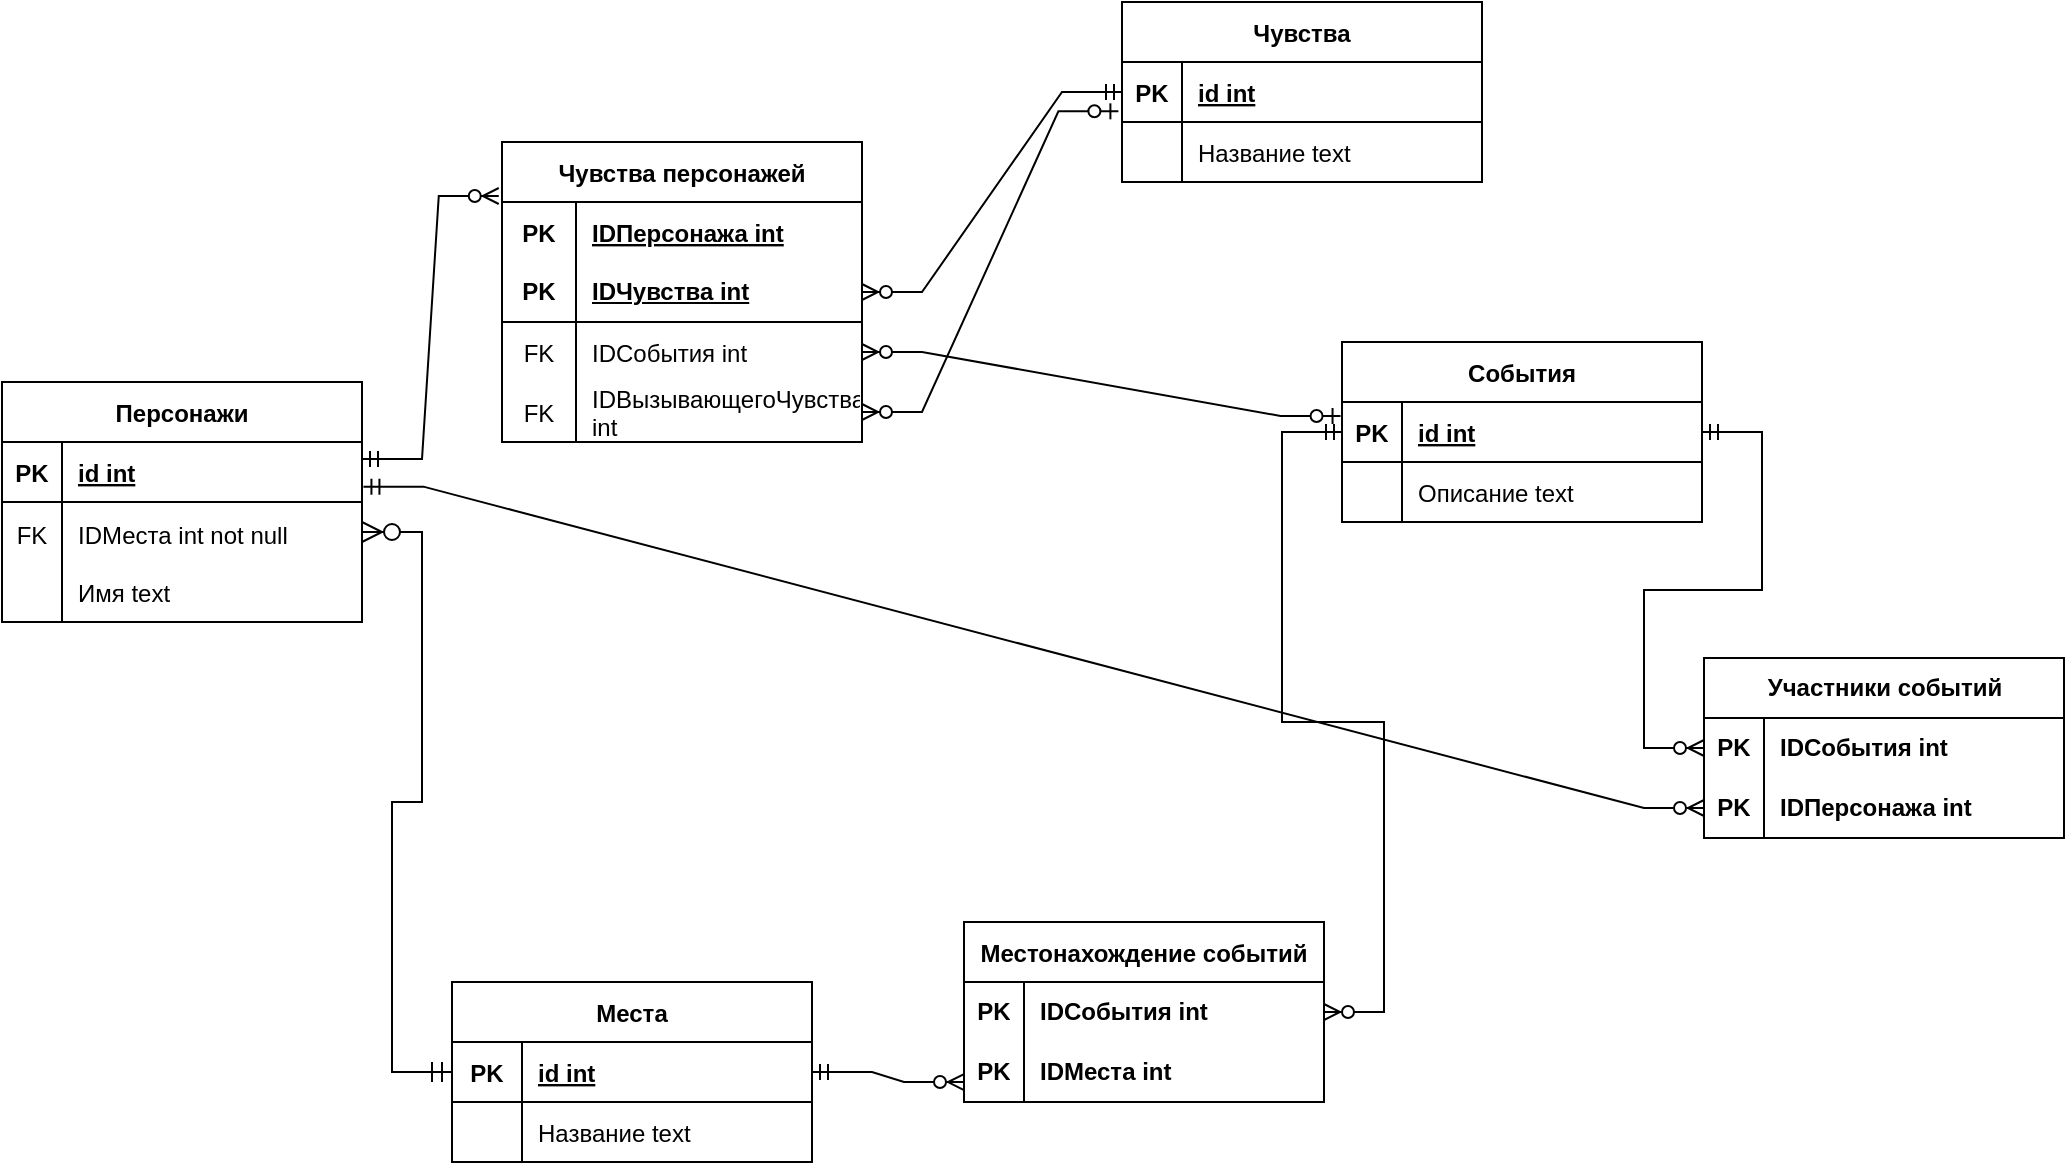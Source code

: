 <mxfile version="21.3.2" type="device">
  <diagram id="R2lEEEUBdFMjLlhIrx00" name="Page-1">
    <mxGraphModel dx="1058" dy="786" grid="1" gridSize="10" guides="1" tooltips="1" connect="1" arrows="1" fold="1" page="1" pageScale="1" pageWidth="850" pageHeight="1100" math="0" shadow="0" extFonts="Permanent Marker^https://fonts.googleapis.com/css?family=Permanent+Marker">
      <root>
        <mxCell id="0" />
        <mxCell id="1" parent="0" />
        <mxCell id="9riuW5s3sE9LM6lIKMUX-32" value="Чувства" style="shape=table;startSize=30;container=1;collapsible=1;childLayout=tableLayout;fixedRows=1;rowLines=0;fontStyle=1;align=center;resizeLast=1;rounded=0;" parent="1" vertex="1">
          <mxGeometry x="580" y="40" width="180" height="90" as="geometry" />
        </mxCell>
        <mxCell id="9riuW5s3sE9LM6lIKMUX-33" value="" style="shape=tableRow;horizontal=0;startSize=0;swimlaneHead=0;swimlaneBody=0;fillColor=none;collapsible=0;dropTarget=0;points=[[0,0.5],[1,0.5]];portConstraint=eastwest;top=0;left=0;right=0;bottom=1;rounded=0;" parent="9riuW5s3sE9LM6lIKMUX-32" vertex="1">
          <mxGeometry y="30" width="180" height="30" as="geometry" />
        </mxCell>
        <mxCell id="9riuW5s3sE9LM6lIKMUX-34" value="PK" style="shape=partialRectangle;connectable=0;fillColor=none;top=0;left=0;bottom=0;right=0;fontStyle=1;overflow=hidden;rounded=0;" parent="9riuW5s3sE9LM6lIKMUX-33" vertex="1">
          <mxGeometry width="30" height="30" as="geometry">
            <mxRectangle width="30" height="30" as="alternateBounds" />
          </mxGeometry>
        </mxCell>
        <mxCell id="9riuW5s3sE9LM6lIKMUX-35" value="id int" style="shape=partialRectangle;connectable=0;fillColor=none;top=0;left=0;bottom=0;right=0;align=left;spacingLeft=6;fontStyle=5;overflow=hidden;rounded=0;" parent="9riuW5s3sE9LM6lIKMUX-33" vertex="1">
          <mxGeometry x="30" width="150" height="30" as="geometry">
            <mxRectangle width="150" height="30" as="alternateBounds" />
          </mxGeometry>
        </mxCell>
        <mxCell id="9riuW5s3sE9LM6lIKMUX-36" value="" style="shape=tableRow;horizontal=0;startSize=0;swimlaneHead=0;swimlaneBody=0;fillColor=none;collapsible=0;dropTarget=0;points=[[0,0.5],[1,0.5]];portConstraint=eastwest;top=0;left=0;right=0;bottom=0;rounded=0;" parent="9riuW5s3sE9LM6lIKMUX-32" vertex="1">
          <mxGeometry y="60" width="180" height="30" as="geometry" />
        </mxCell>
        <mxCell id="9riuW5s3sE9LM6lIKMUX-37" value="" style="shape=partialRectangle;connectable=0;fillColor=none;top=0;left=0;bottom=0;right=0;editable=1;overflow=hidden;rounded=0;" parent="9riuW5s3sE9LM6lIKMUX-36" vertex="1">
          <mxGeometry width="30" height="30" as="geometry">
            <mxRectangle width="30" height="30" as="alternateBounds" />
          </mxGeometry>
        </mxCell>
        <mxCell id="9riuW5s3sE9LM6lIKMUX-38" value="Название text" style="shape=partialRectangle;connectable=0;fillColor=none;top=0;left=0;bottom=0;right=0;align=left;spacingLeft=6;overflow=hidden;rounded=0;" parent="9riuW5s3sE9LM6lIKMUX-36" vertex="1">
          <mxGeometry x="30" width="150" height="30" as="geometry">
            <mxRectangle width="150" height="30" as="alternateBounds" />
          </mxGeometry>
        </mxCell>
        <mxCell id="9riuW5s3sE9LM6lIKMUX-39" value="Места" style="shape=table;startSize=30;container=1;collapsible=1;childLayout=tableLayout;fixedRows=1;rowLines=0;fontStyle=1;align=center;resizeLast=1;rounded=0;" parent="1" vertex="1">
          <mxGeometry x="245" y="530" width="180" height="90" as="geometry" />
        </mxCell>
        <mxCell id="9riuW5s3sE9LM6lIKMUX-40" value="" style="shape=tableRow;horizontal=0;startSize=0;swimlaneHead=0;swimlaneBody=0;fillColor=none;collapsible=0;dropTarget=0;points=[[0,0.5],[1,0.5]];portConstraint=eastwest;top=0;left=0;right=0;bottom=1;rounded=0;" parent="9riuW5s3sE9LM6lIKMUX-39" vertex="1">
          <mxGeometry y="30" width="180" height="30" as="geometry" />
        </mxCell>
        <mxCell id="9riuW5s3sE9LM6lIKMUX-41" value="PK" style="shape=partialRectangle;connectable=0;fillColor=none;top=0;left=0;bottom=0;right=0;fontStyle=1;overflow=hidden;rounded=0;" parent="9riuW5s3sE9LM6lIKMUX-40" vertex="1">
          <mxGeometry width="35" height="30" as="geometry">
            <mxRectangle width="35" height="30" as="alternateBounds" />
          </mxGeometry>
        </mxCell>
        <mxCell id="9riuW5s3sE9LM6lIKMUX-42" value="id int" style="shape=partialRectangle;connectable=0;fillColor=none;top=0;left=0;bottom=0;right=0;align=left;spacingLeft=6;fontStyle=5;overflow=hidden;rounded=0;" parent="9riuW5s3sE9LM6lIKMUX-40" vertex="1">
          <mxGeometry x="35" width="145" height="30" as="geometry">
            <mxRectangle width="145" height="30" as="alternateBounds" />
          </mxGeometry>
        </mxCell>
        <mxCell id="9riuW5s3sE9LM6lIKMUX-43" value="" style="shape=tableRow;horizontal=0;startSize=0;swimlaneHead=0;swimlaneBody=0;fillColor=none;collapsible=0;dropTarget=0;points=[[0,0.5],[1,0.5]];portConstraint=eastwest;top=0;left=0;right=0;bottom=0;rounded=0;" parent="9riuW5s3sE9LM6lIKMUX-39" vertex="1">
          <mxGeometry y="60" width="180" height="30" as="geometry" />
        </mxCell>
        <mxCell id="9riuW5s3sE9LM6lIKMUX-44" value="" style="shape=partialRectangle;connectable=0;fillColor=none;top=0;left=0;bottom=0;right=0;editable=1;overflow=hidden;rounded=0;" parent="9riuW5s3sE9LM6lIKMUX-43" vertex="1">
          <mxGeometry width="35" height="30" as="geometry">
            <mxRectangle width="35" height="30" as="alternateBounds" />
          </mxGeometry>
        </mxCell>
        <mxCell id="9riuW5s3sE9LM6lIKMUX-45" value="Название text" style="shape=partialRectangle;connectable=0;fillColor=none;top=0;left=0;bottom=0;right=0;align=left;spacingLeft=6;overflow=hidden;rounded=0;" parent="9riuW5s3sE9LM6lIKMUX-43" vertex="1">
          <mxGeometry x="35" width="145" height="30" as="geometry">
            <mxRectangle width="145" height="30" as="alternateBounds" />
          </mxGeometry>
        </mxCell>
        <mxCell id="9riuW5s3sE9LM6lIKMUX-46" value="Персонажи" style="shape=table;startSize=30;container=1;collapsible=1;childLayout=tableLayout;fixedRows=1;rowLines=0;fontStyle=1;align=center;resizeLast=1;rounded=0;" parent="1" vertex="1">
          <mxGeometry x="20" y="230" width="180" height="120" as="geometry" />
        </mxCell>
        <mxCell id="9riuW5s3sE9LM6lIKMUX-47" value="" style="shape=tableRow;horizontal=0;startSize=0;swimlaneHead=0;swimlaneBody=0;fillColor=none;collapsible=0;dropTarget=0;points=[[0,0.5],[1,0.5]];portConstraint=eastwest;top=0;left=0;right=0;bottom=1;rounded=0;" parent="9riuW5s3sE9LM6lIKMUX-46" vertex="1">
          <mxGeometry y="30" width="180" height="30" as="geometry" />
        </mxCell>
        <mxCell id="9riuW5s3sE9LM6lIKMUX-48" value="PK" style="shape=partialRectangle;connectable=0;fillColor=none;top=0;left=0;bottom=0;right=0;fontStyle=1;overflow=hidden;rounded=0;" parent="9riuW5s3sE9LM6lIKMUX-47" vertex="1">
          <mxGeometry width="30" height="30" as="geometry">
            <mxRectangle width="30" height="30" as="alternateBounds" />
          </mxGeometry>
        </mxCell>
        <mxCell id="9riuW5s3sE9LM6lIKMUX-49" value="id int" style="shape=partialRectangle;connectable=0;fillColor=none;top=0;left=0;bottom=0;right=0;align=left;spacingLeft=6;fontStyle=5;overflow=hidden;rounded=0;" parent="9riuW5s3sE9LM6lIKMUX-47" vertex="1">
          <mxGeometry x="30" width="150" height="30" as="geometry">
            <mxRectangle width="150" height="30" as="alternateBounds" />
          </mxGeometry>
        </mxCell>
        <mxCell id="twK7g0DcGGdwUsfwsD0f-16" value="" style="shape=tableRow;horizontal=0;startSize=0;swimlaneHead=0;swimlaneBody=0;fillColor=none;collapsible=0;dropTarget=0;points=[[0,0.5],[1,0.5]];portConstraint=eastwest;top=0;left=0;right=0;bottom=0;fontSize=16;rounded=0;" parent="9riuW5s3sE9LM6lIKMUX-46" vertex="1">
          <mxGeometry y="60" width="180" height="30" as="geometry" />
        </mxCell>
        <mxCell id="twK7g0DcGGdwUsfwsD0f-17" value="&lt;font style=&quot;font-size: 12px;&quot;&gt;FK&lt;/font&gt;" style="shape=partialRectangle;connectable=0;fillColor=none;top=0;left=0;bottom=0;right=0;fontStyle=0;overflow=hidden;whiteSpace=wrap;html=1;fontSize=16;rounded=0;" parent="twK7g0DcGGdwUsfwsD0f-16" vertex="1">
          <mxGeometry width="30" height="30" as="geometry">
            <mxRectangle width="30" height="30" as="alternateBounds" />
          </mxGeometry>
        </mxCell>
        <mxCell id="twK7g0DcGGdwUsfwsD0f-18" value="&lt;font style=&quot;font-size: 12px;&quot;&gt;IDМеста int not null&lt;/font&gt;" style="shape=partialRectangle;connectable=0;fillColor=none;top=0;left=0;bottom=0;right=0;align=left;spacingLeft=6;fontStyle=0;overflow=hidden;whiteSpace=wrap;html=1;fontSize=16;rounded=0;" parent="twK7g0DcGGdwUsfwsD0f-16" vertex="1">
          <mxGeometry x="30" width="150" height="30" as="geometry">
            <mxRectangle width="150" height="30" as="alternateBounds" />
          </mxGeometry>
        </mxCell>
        <mxCell id="9riuW5s3sE9LM6lIKMUX-50" value="" style="shape=tableRow;horizontal=0;startSize=0;swimlaneHead=0;swimlaneBody=0;fillColor=none;collapsible=0;dropTarget=0;points=[[0,0.5],[1,0.5]];portConstraint=eastwest;top=0;left=0;right=0;bottom=0;rounded=0;" parent="9riuW5s3sE9LM6lIKMUX-46" vertex="1">
          <mxGeometry y="90" width="180" height="30" as="geometry" />
        </mxCell>
        <mxCell id="9riuW5s3sE9LM6lIKMUX-51" value="" style="shape=partialRectangle;connectable=0;fillColor=none;top=0;left=0;bottom=0;right=0;editable=1;overflow=hidden;rounded=0;" parent="9riuW5s3sE9LM6lIKMUX-50" vertex="1">
          <mxGeometry width="30" height="30" as="geometry">
            <mxRectangle width="30" height="30" as="alternateBounds" />
          </mxGeometry>
        </mxCell>
        <mxCell id="9riuW5s3sE9LM6lIKMUX-52" value="Имя text" style="shape=partialRectangle;connectable=0;fillColor=none;top=0;left=0;bottom=0;right=0;align=left;spacingLeft=6;overflow=hidden;rounded=0;" parent="9riuW5s3sE9LM6lIKMUX-50" vertex="1">
          <mxGeometry x="30" width="150" height="30" as="geometry">
            <mxRectangle width="150" height="30" as="alternateBounds" />
          </mxGeometry>
        </mxCell>
        <mxCell id="6CpcxT5ZGMCKmVeEH0Hq-4" value="События" style="shape=table;startSize=30;container=1;collapsible=1;childLayout=tableLayout;fixedRows=1;rowLines=0;fontStyle=1;align=center;resizeLast=1;rounded=0;" parent="1" vertex="1">
          <mxGeometry x="690" y="210" width="180" height="90" as="geometry">
            <mxRectangle x="690" y="210" width="90" height="30" as="alternateBounds" />
          </mxGeometry>
        </mxCell>
        <mxCell id="6CpcxT5ZGMCKmVeEH0Hq-5" value="" style="shape=tableRow;horizontal=0;startSize=0;swimlaneHead=0;swimlaneBody=0;fillColor=none;collapsible=0;dropTarget=0;points=[[0,0.5],[1,0.5]];portConstraint=eastwest;top=0;left=0;right=0;bottom=1;rounded=0;" parent="6CpcxT5ZGMCKmVeEH0Hq-4" vertex="1">
          <mxGeometry y="30" width="180" height="30" as="geometry" />
        </mxCell>
        <mxCell id="6CpcxT5ZGMCKmVeEH0Hq-6" value="PK" style="shape=partialRectangle;connectable=0;fillColor=none;top=0;left=0;bottom=0;right=0;fontStyle=1;overflow=hidden;rounded=0;" parent="6CpcxT5ZGMCKmVeEH0Hq-5" vertex="1">
          <mxGeometry width="30" height="30" as="geometry">
            <mxRectangle width="30" height="30" as="alternateBounds" />
          </mxGeometry>
        </mxCell>
        <mxCell id="6CpcxT5ZGMCKmVeEH0Hq-7" value="id int" style="shape=partialRectangle;connectable=0;fillColor=none;top=0;left=0;bottom=0;right=0;align=left;spacingLeft=6;fontStyle=5;overflow=hidden;rounded=0;" parent="6CpcxT5ZGMCKmVeEH0Hq-5" vertex="1">
          <mxGeometry x="30" width="150" height="30" as="geometry">
            <mxRectangle width="150" height="30" as="alternateBounds" />
          </mxGeometry>
        </mxCell>
        <mxCell id="6CpcxT5ZGMCKmVeEH0Hq-8" value="" style="shape=tableRow;horizontal=0;startSize=0;swimlaneHead=0;swimlaneBody=0;fillColor=none;collapsible=0;dropTarget=0;points=[[0,0.5],[1,0.5]];portConstraint=eastwest;top=0;left=0;right=0;bottom=0;rounded=0;" parent="6CpcxT5ZGMCKmVeEH0Hq-4" vertex="1">
          <mxGeometry y="60" width="180" height="30" as="geometry" />
        </mxCell>
        <mxCell id="6CpcxT5ZGMCKmVeEH0Hq-9" value="" style="shape=partialRectangle;connectable=0;fillColor=none;top=0;left=0;bottom=0;right=0;editable=1;overflow=hidden;rounded=0;" parent="6CpcxT5ZGMCKmVeEH0Hq-8" vertex="1">
          <mxGeometry width="30" height="30" as="geometry">
            <mxRectangle width="30" height="30" as="alternateBounds" />
          </mxGeometry>
        </mxCell>
        <mxCell id="6CpcxT5ZGMCKmVeEH0Hq-10" value="Описание text" style="shape=partialRectangle;connectable=0;fillColor=none;top=0;left=0;bottom=0;right=0;align=left;spacingLeft=6;overflow=hidden;rounded=0;" parent="6CpcxT5ZGMCKmVeEH0Hq-8" vertex="1">
          <mxGeometry x="30" width="150" height="30" as="geometry">
            <mxRectangle width="150" height="30" as="alternateBounds" />
          </mxGeometry>
        </mxCell>
        <mxCell id="6CpcxT5ZGMCKmVeEH0Hq-21" value="Местонахождение событий" style="shape=table;startSize=30;container=1;collapsible=1;childLayout=tableLayout;fixedRows=1;rowLines=0;fontStyle=1;align=center;resizeLast=1;rounded=0;" parent="1" vertex="1">
          <mxGeometry x="501" y="500" width="180" height="90" as="geometry" />
        </mxCell>
        <mxCell id="zgnpCIzNPo0XVpiPloeI-18" value="" style="shape=tableRow;horizontal=0;startSize=0;swimlaneHead=0;swimlaneBody=0;fillColor=none;collapsible=0;dropTarget=0;points=[[0,0.5],[1,0.5]];portConstraint=eastwest;top=0;left=0;right=0;bottom=0;rounded=0;" parent="6CpcxT5ZGMCKmVeEH0Hq-21" vertex="1">
          <mxGeometry y="30" width="180" height="30" as="geometry" />
        </mxCell>
        <mxCell id="zgnpCIzNPo0XVpiPloeI-19" value="PK" style="shape=partialRectangle;connectable=0;fillColor=none;top=0;left=0;bottom=0;right=0;fontStyle=1;overflow=hidden;whiteSpace=wrap;html=1;rounded=0;" parent="zgnpCIzNPo0XVpiPloeI-18" vertex="1">
          <mxGeometry width="30" height="30" as="geometry">
            <mxRectangle width="30" height="30" as="alternateBounds" />
          </mxGeometry>
        </mxCell>
        <mxCell id="zgnpCIzNPo0XVpiPloeI-20" value="IDСобытия int" style="shape=partialRectangle;connectable=0;fillColor=none;top=0;left=0;bottom=0;right=0;align=left;spacingLeft=6;fontStyle=1;overflow=hidden;whiteSpace=wrap;html=1;rounded=0;" parent="zgnpCIzNPo0XVpiPloeI-18" vertex="1">
          <mxGeometry x="30" width="150" height="30" as="geometry">
            <mxRectangle width="150" height="30" as="alternateBounds" />
          </mxGeometry>
        </mxCell>
        <mxCell id="zgnpCIzNPo0XVpiPloeI-15" value="" style="shape=tableRow;horizontal=0;startSize=0;swimlaneHead=0;swimlaneBody=0;fillColor=none;collapsible=0;dropTarget=0;points=[[0,0.5],[1,0.5]];portConstraint=eastwest;top=0;left=0;right=0;bottom=0;rounded=0;" parent="6CpcxT5ZGMCKmVeEH0Hq-21" vertex="1">
          <mxGeometry y="60" width="180" height="30" as="geometry" />
        </mxCell>
        <mxCell id="zgnpCIzNPo0XVpiPloeI-16" value="PK" style="shape=partialRectangle;connectable=0;fillColor=none;top=0;left=0;bottom=0;right=0;fontStyle=1;overflow=hidden;whiteSpace=wrap;html=1;rounded=0;" parent="zgnpCIzNPo0XVpiPloeI-15" vertex="1">
          <mxGeometry width="30" height="30" as="geometry">
            <mxRectangle width="30" height="30" as="alternateBounds" />
          </mxGeometry>
        </mxCell>
        <mxCell id="zgnpCIzNPo0XVpiPloeI-17" value="IDМеста int" style="shape=partialRectangle;connectable=0;fillColor=none;top=0;left=0;bottom=0;right=0;align=left;spacingLeft=6;fontStyle=1;overflow=hidden;whiteSpace=wrap;html=1;rounded=0;" parent="zgnpCIzNPo0XVpiPloeI-15" vertex="1">
          <mxGeometry x="30" width="150" height="30" as="geometry">
            <mxRectangle width="150" height="30" as="alternateBounds" />
          </mxGeometry>
        </mxCell>
        <mxCell id="NNVE3aY_QvxbynEaEJ5c-1" value="" style="edgeStyle=entityRelationEdgeStyle;fontSize=12;html=1;endArrow=ERzeroToMany;startArrow=ERmandOne;rounded=0;entryX=-0.009;entryY=0.18;entryDx=0;entryDy=0;exitX=1;exitY=0.283;exitDx=0;exitDy=0;exitPerimeter=0;entryPerimeter=0;" parent="1" source="9riuW5s3sE9LM6lIKMUX-47" edge="1" target="qjkPXYkK9kPyk9O8j_sl-4">
          <mxGeometry width="100" height="100" relative="1" as="geometry">
            <mxPoint x="200" y="275" as="sourcePoint" />
            <mxPoint x="260" y="135" as="targetPoint" />
          </mxGeometry>
        </mxCell>
        <mxCell id="NNVE3aY_QvxbynEaEJ5c-2" value="" style="edgeStyle=entityRelationEdgeStyle;fontSize=12;html=1;endArrow=ERzeroToMany;startArrow=ERmandOne;rounded=0;exitX=0;exitY=0.5;exitDx=0;exitDy=0;entryX=1;entryY=0.5;entryDx=0;entryDy=0;" parent="1" source="9riuW5s3sE9LM6lIKMUX-33" target="oF8WVjWUHLZyJpBt1P3e-6" edge="1">
          <mxGeometry width="100" height="100" relative="1" as="geometry">
            <mxPoint x="410" y="340" as="sourcePoint" />
            <mxPoint x="443" y="195" as="targetPoint" />
          </mxGeometry>
        </mxCell>
        <mxCell id="NNVE3aY_QvxbynEaEJ5c-3" value="" style="edgeStyle=entityRelationEdgeStyle;fontSize=12;html=1;endArrow=ERzeroToMany;startArrow=ERmandOne;rounded=0;exitX=1;exitY=0.5;exitDx=0;exitDy=0;entryX=0;entryY=0.667;entryDx=0;entryDy=0;entryPerimeter=0;" parent="1" source="9riuW5s3sE9LM6lIKMUX-40" target="zgnpCIzNPo0XVpiPloeI-15" edge="1">
          <mxGeometry width="100" height="100" relative="1" as="geometry">
            <mxPoint x="380" y="370" as="sourcePoint" />
            <mxPoint x="510" y="495" as="targetPoint" />
          </mxGeometry>
        </mxCell>
        <mxCell id="zgnpCIzNPo0XVpiPloeI-1" value="" style="edgeStyle=entityRelationEdgeStyle;fontSize=12;html=1;endArrow=ERzeroToMany;startArrow=ERmandOne;rounded=0;exitX=0;exitY=0.5;exitDx=0;exitDy=0;" parent="1" source="6CpcxT5ZGMCKmVeEH0Hq-5" target="zgnpCIzNPo0XVpiPloeI-18" edge="1">
          <mxGeometry width="100" height="100" relative="1" as="geometry">
            <mxPoint x="440" y="350" as="sourcePoint" />
            <mxPoint x="690" y="495" as="targetPoint" />
          </mxGeometry>
        </mxCell>
        <mxCell id="zgnpCIzNPo0XVpiPloeI-2" value="Участники событий" style="shape=table;startSize=30;container=1;collapsible=1;childLayout=tableLayout;fixedRows=1;rowLines=0;fontStyle=1;align=center;resizeLast=1;html=1;rounded=0;" parent="1" vertex="1">
          <mxGeometry x="871" y="368" width="180" height="90" as="geometry" />
        </mxCell>
        <mxCell id="zgnpCIzNPo0XVpiPloeI-31" value="" style="shape=tableRow;horizontal=0;startSize=0;swimlaneHead=0;swimlaneBody=0;fillColor=none;collapsible=0;dropTarget=0;points=[[0,0.5],[1,0.5]];portConstraint=eastwest;top=0;left=0;right=0;bottom=0;rounded=0;" parent="zgnpCIzNPo0XVpiPloeI-2" vertex="1">
          <mxGeometry y="30" width="180" height="30" as="geometry" />
        </mxCell>
        <mxCell id="zgnpCIzNPo0XVpiPloeI-32" value="PK" style="shape=partialRectangle;connectable=0;fillColor=none;top=0;left=0;bottom=0;right=0;fontStyle=1;overflow=hidden;whiteSpace=wrap;html=1;rounded=0;" parent="zgnpCIzNPo0XVpiPloeI-31" vertex="1">
          <mxGeometry width="30" height="30" as="geometry">
            <mxRectangle width="30" height="30" as="alternateBounds" />
          </mxGeometry>
        </mxCell>
        <mxCell id="zgnpCIzNPo0XVpiPloeI-33" value="IDСобытия int" style="shape=partialRectangle;connectable=0;fillColor=none;top=0;left=0;bottom=0;right=0;align=left;spacingLeft=6;fontStyle=1;overflow=hidden;whiteSpace=wrap;html=1;rounded=0;" parent="zgnpCIzNPo0XVpiPloeI-31" vertex="1">
          <mxGeometry x="30" width="150" height="30" as="geometry">
            <mxRectangle width="150" height="30" as="alternateBounds" />
          </mxGeometry>
        </mxCell>
        <mxCell id="zgnpCIzNPo0XVpiPloeI-28" value="" style="shape=tableRow;horizontal=0;startSize=0;swimlaneHead=0;swimlaneBody=0;fillColor=none;collapsible=0;dropTarget=0;points=[[0,0.5],[1,0.5]];portConstraint=eastwest;top=0;left=0;right=0;bottom=0;rounded=0;" parent="zgnpCIzNPo0XVpiPloeI-2" vertex="1">
          <mxGeometry y="60" width="180" height="30" as="geometry" />
        </mxCell>
        <mxCell id="zgnpCIzNPo0XVpiPloeI-29" value="PK" style="shape=partialRectangle;connectable=0;fillColor=none;top=0;left=0;bottom=0;right=0;fontStyle=1;overflow=hidden;whiteSpace=wrap;html=1;rounded=0;" parent="zgnpCIzNPo0XVpiPloeI-28" vertex="1">
          <mxGeometry width="30" height="30" as="geometry">
            <mxRectangle width="30" height="30" as="alternateBounds" />
          </mxGeometry>
        </mxCell>
        <mxCell id="zgnpCIzNPo0XVpiPloeI-30" value="IDПерсонажа int" style="shape=partialRectangle;connectable=0;fillColor=none;top=0;left=0;bottom=0;right=0;align=left;spacingLeft=6;fontStyle=1;overflow=hidden;whiteSpace=wrap;html=1;rounded=0;" parent="zgnpCIzNPo0XVpiPloeI-28" vertex="1">
          <mxGeometry x="30" width="150" height="30" as="geometry">
            <mxRectangle width="150" height="30" as="alternateBounds" />
          </mxGeometry>
        </mxCell>
        <mxCell id="zgnpCIzNPo0XVpiPloeI-24" value="" style="edgeStyle=entityRelationEdgeStyle;fontSize=12;html=1;endArrow=ERzeroToMany;startArrow=ERmandOne;rounded=0;exitX=1.004;exitY=0.744;exitDx=0;exitDy=0;exitPerimeter=0;entryX=0;entryY=0.5;entryDx=0;entryDy=0;" parent="1" source="9riuW5s3sE9LM6lIKMUX-47" target="zgnpCIzNPo0XVpiPloeI-28" edge="1">
          <mxGeometry width="100" height="100" relative="1" as="geometry">
            <mxPoint x="203" y="280" as="sourcePoint" />
            <mxPoint x="910" y="385" as="targetPoint" />
          </mxGeometry>
        </mxCell>
        <mxCell id="zgnpCIzNPo0XVpiPloeI-26" value="" style="edgeStyle=entityRelationEdgeStyle;fontSize=12;html=1;endArrow=ERzeroToMany;startArrow=ERmandOne;rounded=0;exitX=1;exitY=0.5;exitDx=0;exitDy=0;entryX=0;entryY=0.5;entryDx=0;entryDy=0;" parent="1" source="6CpcxT5ZGMCKmVeEH0Hq-5" target="zgnpCIzNPo0XVpiPloeI-31" edge="1">
          <mxGeometry width="100" height="100" relative="1" as="geometry">
            <mxPoint x="490" y="310" as="sourcePoint" />
            <mxPoint x="919" y="370" as="targetPoint" />
          </mxGeometry>
        </mxCell>
        <mxCell id="qjkPXYkK9kPyk9O8j_sl-4" value="Чувства персонажей" style="shape=table;startSize=30;container=1;collapsible=1;childLayout=tableLayout;fixedRows=1;rowLines=0;fontStyle=1;align=center;resizeLast=1;rounded=0;" parent="1" vertex="1">
          <mxGeometry x="270" y="110" width="180" height="150" as="geometry" />
        </mxCell>
        <mxCell id="oF8WVjWUHLZyJpBt1P3e-12" value="" style="shape=tableRow;horizontal=0;startSize=0;swimlaneHead=0;swimlaneBody=0;fillColor=none;collapsible=0;dropTarget=0;points=[[0,0.5],[1,0.5]];portConstraint=eastwest;top=0;left=0;right=0;bottom=0;" vertex="1" parent="qjkPXYkK9kPyk9O8j_sl-4">
          <mxGeometry y="30" width="180" height="30" as="geometry" />
        </mxCell>
        <mxCell id="oF8WVjWUHLZyJpBt1P3e-13" value="PK" style="shape=partialRectangle;connectable=0;fillColor=none;top=0;left=0;bottom=0;right=0;editable=1;overflow=hidden;fontStyle=1" vertex="1" parent="oF8WVjWUHLZyJpBt1P3e-12">
          <mxGeometry width="37" height="30" as="geometry">
            <mxRectangle width="37" height="30" as="alternateBounds" />
          </mxGeometry>
        </mxCell>
        <mxCell id="oF8WVjWUHLZyJpBt1P3e-14" value="IDПерсонажа int" style="shape=partialRectangle;connectable=0;fillColor=none;top=0;left=0;bottom=0;right=0;align=left;spacingLeft=6;overflow=hidden;fontStyle=5;verticalAlign=middle;" vertex="1" parent="oF8WVjWUHLZyJpBt1P3e-12">
          <mxGeometry x="37" width="143" height="30" as="geometry">
            <mxRectangle width="143" height="30" as="alternateBounds" />
          </mxGeometry>
        </mxCell>
        <mxCell id="oF8WVjWUHLZyJpBt1P3e-6" value="" style="shape=tableRow;horizontal=0;startSize=0;swimlaneHead=0;swimlaneBody=0;fillColor=none;collapsible=0;dropTarget=0;points=[[0,0.5],[1,0.5]];portConstraint=eastwest;top=0;left=0;right=0;bottom=1;" vertex="1" parent="qjkPXYkK9kPyk9O8j_sl-4">
          <mxGeometry y="60" width="180" height="30" as="geometry" />
        </mxCell>
        <mxCell id="oF8WVjWUHLZyJpBt1P3e-7" value="PK" style="shape=partialRectangle;connectable=0;fillColor=none;top=0;left=0;bottom=0;right=0;fontStyle=1;overflow=hidden;whiteSpace=wrap;html=1;" vertex="1" parent="oF8WVjWUHLZyJpBt1P3e-6">
          <mxGeometry width="37" height="30" as="geometry">
            <mxRectangle width="37" height="30" as="alternateBounds" />
          </mxGeometry>
        </mxCell>
        <mxCell id="oF8WVjWUHLZyJpBt1P3e-8" value="IDЧувства int" style="shape=partialRectangle;connectable=0;fillColor=none;top=0;left=0;bottom=0;right=0;align=left;spacingLeft=6;fontStyle=5;overflow=hidden;whiteSpace=wrap;html=1;" vertex="1" parent="oF8WVjWUHLZyJpBt1P3e-6">
          <mxGeometry x="37" width="143" height="30" as="geometry">
            <mxRectangle width="143" height="30" as="alternateBounds" />
          </mxGeometry>
        </mxCell>
        <mxCell id="qjkPXYkK9kPyk9O8j_sl-26" value="" style="shape=tableRow;horizontal=0;startSize=0;swimlaneHead=0;swimlaneBody=0;fillColor=none;collapsible=0;dropTarget=0;points=[[0,0.5],[1,0.5]];portConstraint=eastwest;top=0;left=0;right=0;bottom=0;rounded=0;" parent="qjkPXYkK9kPyk9O8j_sl-4" vertex="1">
          <mxGeometry y="90" width="180" height="30" as="geometry" />
        </mxCell>
        <mxCell id="qjkPXYkK9kPyk9O8j_sl-27" value="FK" style="shape=partialRectangle;connectable=0;fillColor=none;top=0;left=0;bottom=0;right=0;fontStyle=0;overflow=hidden;rounded=0;" parent="qjkPXYkK9kPyk9O8j_sl-26" vertex="1">
          <mxGeometry width="37" height="30" as="geometry">
            <mxRectangle width="37" height="30" as="alternateBounds" />
          </mxGeometry>
        </mxCell>
        <mxCell id="qjkPXYkK9kPyk9O8j_sl-28" value="IDСобытия int" style="shape=partialRectangle;connectable=0;fillColor=none;top=0;left=0;bottom=0;right=0;align=left;spacingLeft=6;fontStyle=0;overflow=hidden;rounded=0;" parent="qjkPXYkK9kPyk9O8j_sl-26" vertex="1">
          <mxGeometry x="37" width="143" height="30" as="geometry">
            <mxRectangle width="143" height="30" as="alternateBounds" />
          </mxGeometry>
        </mxCell>
        <mxCell id="qjkPXYkK9kPyk9O8j_sl-54" value="" style="shape=tableRow;horizontal=0;startSize=0;swimlaneHead=0;swimlaneBody=0;fillColor=none;collapsible=0;dropTarget=0;points=[[0,0.5],[1,0.5]];portConstraint=eastwest;top=0;left=0;right=0;bottom=0;rounded=0;" parent="qjkPXYkK9kPyk9O8j_sl-4" vertex="1">
          <mxGeometry y="120" width="180" height="30" as="geometry" />
        </mxCell>
        <mxCell id="qjkPXYkK9kPyk9O8j_sl-55" value="FK" style="shape=partialRectangle;connectable=0;fillColor=none;top=0;left=0;bottom=0;right=0;fontStyle=0;overflow=hidden;rounded=0;" parent="qjkPXYkK9kPyk9O8j_sl-54" vertex="1">
          <mxGeometry width="37" height="30" as="geometry">
            <mxRectangle width="37" height="30" as="alternateBounds" />
          </mxGeometry>
        </mxCell>
        <mxCell id="qjkPXYkK9kPyk9O8j_sl-56" value="IDВызывающегоЧувства&#xa;int" style="shape=partialRectangle;connectable=0;fillColor=none;top=0;left=0;bottom=0;right=0;align=left;spacingLeft=6;fontStyle=0;overflow=hidden;rounded=0;" parent="qjkPXYkK9kPyk9O8j_sl-54" vertex="1">
          <mxGeometry x="37" width="143" height="30" as="geometry">
            <mxRectangle width="143" height="30" as="alternateBounds" />
          </mxGeometry>
        </mxCell>
        <mxCell id="qjkPXYkK9kPyk9O8j_sl-44" value="" style="edgeStyle=entityRelationEdgeStyle;fontSize=12;html=1;endArrow=ERzeroToMany;startArrow=ERzeroToOne;rounded=0;exitX=-0.004;exitY=0.233;exitDx=0;exitDy=0;exitPerimeter=0;entryX=1;entryY=0.5;entryDx=0;entryDy=0;" parent="1" source="6CpcxT5ZGMCKmVeEH0Hq-5" target="qjkPXYkK9kPyk9O8j_sl-26" edge="1">
          <mxGeometry width="100" height="100" relative="1" as="geometry">
            <mxPoint x="480" y="180" as="sourcePoint" />
            <mxPoint x="580" y="80" as="targetPoint" />
          </mxGeometry>
        </mxCell>
        <mxCell id="qjkPXYkK9kPyk9O8j_sl-58" value="" style="edgeStyle=entityRelationEdgeStyle;fontSize=12;html=1;endArrow=ERzeroToMany;startArrow=ERzeroToOne;rounded=0;entryX=1;entryY=0.5;entryDx=0;entryDy=0;exitX=-0.01;exitY=0.822;exitDx=0;exitDy=0;exitPerimeter=0;" parent="1" source="9riuW5s3sE9LM6lIKMUX-33" target="qjkPXYkK9kPyk9O8j_sl-54" edge="1">
          <mxGeometry width="100" height="100" relative="1" as="geometry">
            <mxPoint x="440" y="150" as="sourcePoint" />
            <mxPoint x="540" y="50" as="targetPoint" />
          </mxGeometry>
        </mxCell>
        <mxCell id="twK7g0DcGGdwUsfwsD0f-20" value="" style="edgeStyle=entityRelationEdgeStyle;fontSize=12;html=1;endArrow=ERzeroToMany;startArrow=ERmandOne;rounded=0;startSize=8;endSize=8;exitX=0;exitY=0.5;exitDx=0;exitDy=0;entryX=1;entryY=0.5;entryDx=0;entryDy=0;" parent="1" source="9riuW5s3sE9LM6lIKMUX-40" target="twK7g0DcGGdwUsfwsD0f-16" edge="1">
          <mxGeometry width="100" height="100" relative="1" as="geometry">
            <mxPoint x="490" y="350" as="sourcePoint" />
            <mxPoint x="590" y="250" as="targetPoint" />
          </mxGeometry>
        </mxCell>
      </root>
    </mxGraphModel>
  </diagram>
</mxfile>
